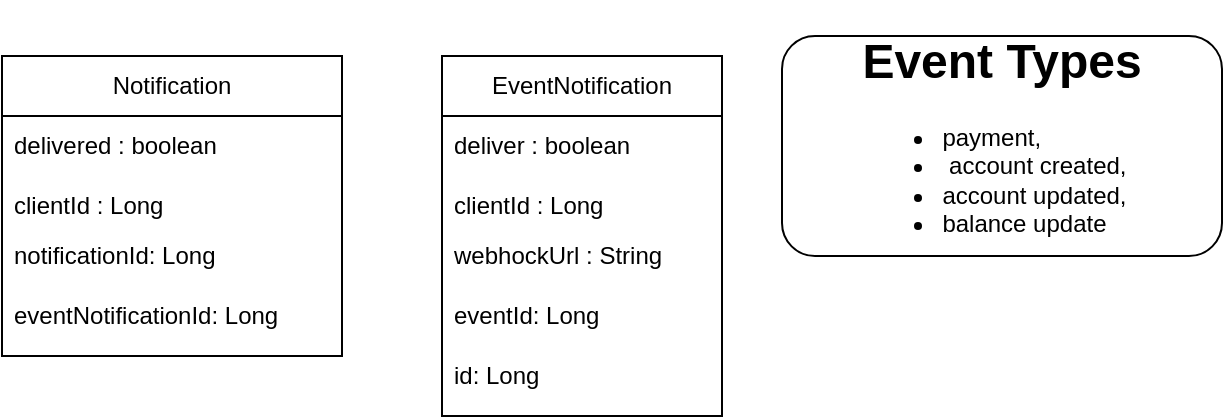 <mxfile version="26.2.12">
  <diagram name="Page-1" id="2-Ae6M4YGkvWDGVQDyvm">
    <mxGraphModel dx="1215" dy="730" grid="1" gridSize="10" guides="1" tooltips="1" connect="1" arrows="1" fold="1" page="1" pageScale="1" pageWidth="850" pageHeight="1100" math="0" shadow="0">
      <root>
        <mxCell id="0" />
        <mxCell id="1" parent="0" />
        <mxCell id="ijUTi8akeTlfG-RaINgu-1" value="EventNotification" style="swimlane;fontStyle=0;childLayout=stackLayout;horizontal=1;startSize=30;horizontalStack=0;resizeParent=1;resizeParentMax=0;resizeLast=0;collapsible=1;marginBottom=0;whiteSpace=wrap;html=1;" vertex="1" parent="1">
          <mxGeometry x="340" y="110" width="140" height="180" as="geometry" />
        </mxCell>
        <mxCell id="ijUTi8akeTlfG-RaINgu-2" value="deliver : boolean" style="text;strokeColor=none;fillColor=none;align=left;verticalAlign=middle;spacingLeft=4;spacingRight=4;overflow=hidden;points=[[0,0.5],[1,0.5]];portConstraint=eastwest;rotatable=0;whiteSpace=wrap;html=1;" vertex="1" parent="ijUTi8akeTlfG-RaINgu-1">
          <mxGeometry y="30" width="140" height="30" as="geometry" />
        </mxCell>
        <mxCell id="ijUTi8akeTlfG-RaINgu-3" value="clientId : Long" style="text;strokeColor=none;fillColor=none;align=left;verticalAlign=middle;spacingLeft=4;spacingRight=4;overflow=hidden;points=[[0,0.5],[1,0.5]];portConstraint=eastwest;rotatable=0;whiteSpace=wrap;html=1;" vertex="1" parent="ijUTi8akeTlfG-RaINgu-1">
          <mxGeometry y="60" width="140" height="30" as="geometry" />
        </mxCell>
        <mxCell id="ijUTi8akeTlfG-RaINgu-4" value="webhockUrl : String&lt;div&gt;&lt;br&gt;&lt;/div&gt;" style="text;strokeColor=none;fillColor=none;align=left;verticalAlign=middle;spacingLeft=4;spacingRight=4;overflow=hidden;points=[[0,0.5],[1,0.5]];portConstraint=eastwest;rotatable=0;whiteSpace=wrap;html=1;" vertex="1" parent="ijUTi8akeTlfG-RaINgu-1">
          <mxGeometry y="90" width="140" height="30" as="geometry" />
        </mxCell>
        <mxCell id="ijUTi8akeTlfG-RaINgu-5" value="eventId: Long&lt;div&gt;&lt;br&gt;&lt;/div&gt;" style="text;strokeColor=none;fillColor=none;align=left;verticalAlign=middle;spacingLeft=4;spacingRight=4;overflow=hidden;points=[[0,0.5],[1,0.5]];portConstraint=eastwest;rotatable=0;whiteSpace=wrap;html=1;" vertex="1" parent="ijUTi8akeTlfG-RaINgu-1">
          <mxGeometry y="120" width="140" height="30" as="geometry" />
        </mxCell>
        <mxCell id="ijUTi8akeTlfG-RaINgu-13" value="id: Long&lt;div&gt;&lt;br&gt;&lt;/div&gt;" style="text;strokeColor=none;fillColor=none;align=left;verticalAlign=middle;spacingLeft=4;spacingRight=4;overflow=hidden;points=[[0,0.5],[1,0.5]];portConstraint=eastwest;rotatable=0;whiteSpace=wrap;html=1;" vertex="1" parent="ijUTi8akeTlfG-RaINgu-1">
          <mxGeometry y="150" width="140" height="30" as="geometry" />
        </mxCell>
        <mxCell id="ijUTi8akeTlfG-RaINgu-6" value="&lt;h1&gt;Event Types&lt;/h1&gt;&lt;div&gt;&lt;div style=&quot;text-align: left;&quot;&gt;&lt;ul&gt;&lt;li&gt;&lt;span style=&quot;background-color: transparent; color: light-dark(rgb(0, 0, 0), rgb(255, 255, 255));&quot;&gt;payment,&lt;/span&gt;&lt;/li&gt;&lt;li&gt;&amp;nbsp;account created,&amp;nbsp;&lt;/li&gt;&lt;li&gt;account updated,&amp;nbsp;&lt;/li&gt;&lt;li&gt;&lt;span style=&quot;background-color: transparent; color: light-dark(rgb(0, 0, 0), rgb(255, 255, 255));&quot;&gt;balance update&lt;/span&gt;&lt;/li&gt;&lt;/ul&gt;&lt;/div&gt;&lt;div&gt;&lt;div&gt;&lt;br&gt;&lt;/div&gt;&lt;/div&gt;&lt;/div&gt;" style="rounded=1;whiteSpace=wrap;html=1;" vertex="1" parent="1">
          <mxGeometry x="510" y="100" width="220" height="110" as="geometry" />
        </mxCell>
        <mxCell id="ijUTi8akeTlfG-RaINgu-8" value="Notification" style="swimlane;fontStyle=0;childLayout=stackLayout;horizontal=1;startSize=30;horizontalStack=0;resizeParent=1;resizeParentMax=0;resizeLast=0;collapsible=1;marginBottom=0;whiteSpace=wrap;html=1;" vertex="1" parent="1">
          <mxGeometry x="120" y="110" width="170" height="150" as="geometry" />
        </mxCell>
        <mxCell id="ijUTi8akeTlfG-RaINgu-9" value="delivered : boolean" style="text;strokeColor=none;fillColor=none;align=left;verticalAlign=middle;spacingLeft=4;spacingRight=4;overflow=hidden;points=[[0,0.5],[1,0.5]];portConstraint=eastwest;rotatable=0;whiteSpace=wrap;html=1;" vertex="1" parent="ijUTi8akeTlfG-RaINgu-8">
          <mxGeometry y="30" width="170" height="30" as="geometry" />
        </mxCell>
        <mxCell id="ijUTi8akeTlfG-RaINgu-10" value="clientId : Long" style="text;strokeColor=none;fillColor=none;align=left;verticalAlign=middle;spacingLeft=4;spacingRight=4;overflow=hidden;points=[[0,0.5],[1,0.5]];portConstraint=eastwest;rotatable=0;whiteSpace=wrap;html=1;" vertex="1" parent="ijUTi8akeTlfG-RaINgu-8">
          <mxGeometry y="60" width="170" height="30" as="geometry" />
        </mxCell>
        <mxCell id="ijUTi8akeTlfG-RaINgu-12" value="notificationId: Long&lt;div&gt;&lt;br&gt;&lt;/div&gt;" style="text;strokeColor=none;fillColor=none;align=left;verticalAlign=middle;spacingLeft=4;spacingRight=4;overflow=hidden;points=[[0,0.5],[1,0.5]];portConstraint=eastwest;rotatable=0;whiteSpace=wrap;html=1;" vertex="1" parent="ijUTi8akeTlfG-RaINgu-8">
          <mxGeometry y="90" width="170" height="30" as="geometry" />
        </mxCell>
        <mxCell id="ijUTi8akeTlfG-RaINgu-14" value="eventNotificationId: Long&lt;div&gt;&lt;br&gt;&lt;/div&gt;" style="text;strokeColor=none;fillColor=none;align=left;verticalAlign=middle;spacingLeft=4;spacingRight=4;overflow=hidden;points=[[0,0.5],[1,0.5]];portConstraint=eastwest;rotatable=0;whiteSpace=wrap;html=1;" vertex="1" parent="ijUTi8akeTlfG-RaINgu-8">
          <mxGeometry y="120" width="170" height="30" as="geometry" />
        </mxCell>
      </root>
    </mxGraphModel>
  </diagram>
</mxfile>
